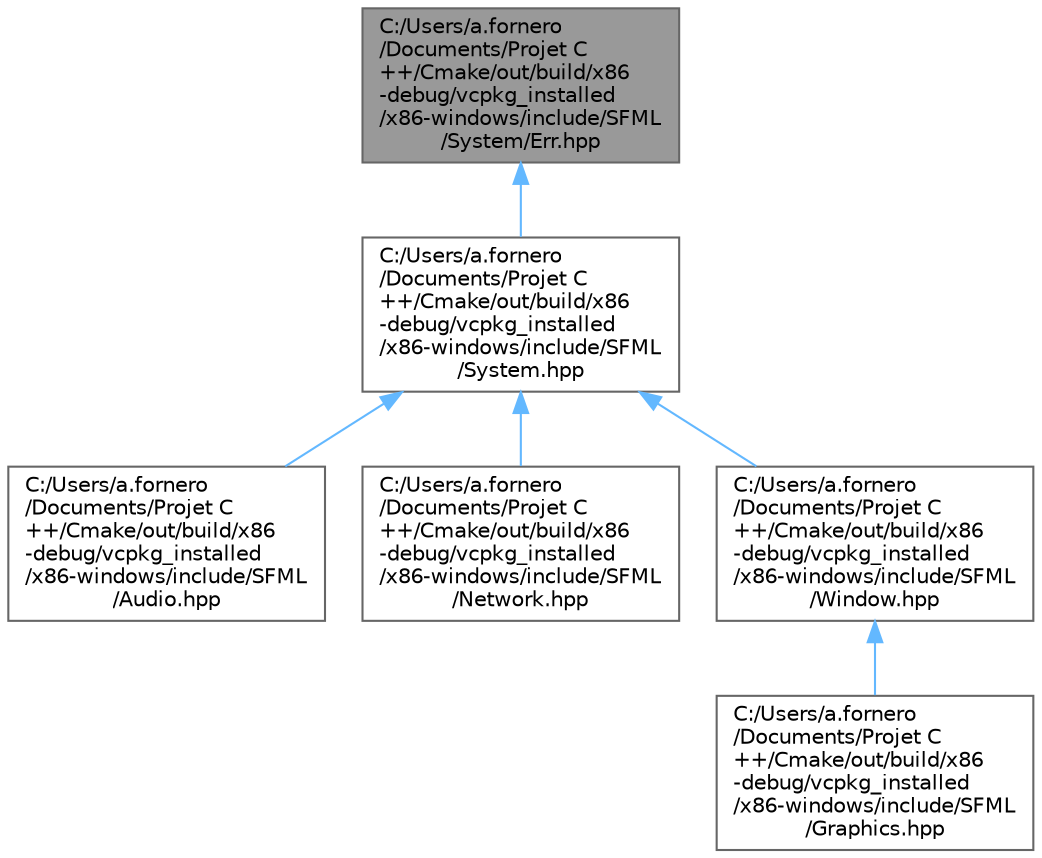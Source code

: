 digraph "C:/Users/a.fornero/Documents/Projet C++/Cmake/out/build/x86-debug/vcpkg_installed/x86-windows/include/SFML/System/Err.hpp"
{
 // LATEX_PDF_SIZE
  bgcolor="transparent";
  edge [fontname=Helvetica,fontsize=10,labelfontname=Helvetica,labelfontsize=10];
  node [fontname=Helvetica,fontsize=10,shape=box,height=0.2,width=0.4];
  Node1 [id="Node000001",label="C:/Users/a.fornero\l/Documents/Projet C\l++/Cmake/out/build/x86\l-debug/vcpkg_installed\l/x86-windows/include/SFML\l/System/Err.hpp",height=0.2,width=0.4,color="gray40", fillcolor="grey60", style="filled", fontcolor="black",tooltip=" "];
  Node1 -> Node2 [id="edge1_Node000001_Node000002",dir="back",color="steelblue1",style="solid",tooltip=" "];
  Node2 [id="Node000002",label="C:/Users/a.fornero\l/Documents/Projet C\l++/Cmake/out/build/x86\l-debug/vcpkg_installed\l/x86-windows/include/SFML\l/System.hpp",height=0.2,width=0.4,color="grey40", fillcolor="white", style="filled",URL="$_system_8hpp.html",tooltip=" "];
  Node2 -> Node3 [id="edge2_Node000002_Node000003",dir="back",color="steelblue1",style="solid",tooltip=" "];
  Node3 [id="Node000003",label="C:/Users/a.fornero\l/Documents/Projet C\l++/Cmake/out/build/x86\l-debug/vcpkg_installed\l/x86-windows/include/SFML\l/Audio.hpp",height=0.2,width=0.4,color="grey40", fillcolor="white", style="filled",URL="$_audio_8hpp.html",tooltip=" "];
  Node2 -> Node4 [id="edge3_Node000002_Node000004",dir="back",color="steelblue1",style="solid",tooltip=" "];
  Node4 [id="Node000004",label="C:/Users/a.fornero\l/Documents/Projet C\l++/Cmake/out/build/x86\l-debug/vcpkg_installed\l/x86-windows/include/SFML\l/Network.hpp",height=0.2,width=0.4,color="grey40", fillcolor="white", style="filled",URL="$_network_8hpp.html",tooltip=" "];
  Node2 -> Node5 [id="edge4_Node000002_Node000005",dir="back",color="steelblue1",style="solid",tooltip=" "];
  Node5 [id="Node000005",label="C:/Users/a.fornero\l/Documents/Projet C\l++/Cmake/out/build/x86\l-debug/vcpkg_installed\l/x86-windows/include/SFML\l/Window.hpp",height=0.2,width=0.4,color="grey40", fillcolor="white", style="filled",URL="$_window_8hpp.html",tooltip=" "];
  Node5 -> Node6 [id="edge5_Node000005_Node000006",dir="back",color="steelblue1",style="solid",tooltip=" "];
  Node6 [id="Node000006",label="C:/Users/a.fornero\l/Documents/Projet C\l++/Cmake/out/build/x86\l-debug/vcpkg_installed\l/x86-windows/include/SFML\l/Graphics.hpp",height=0.2,width=0.4,color="grey40", fillcolor="white", style="filled",URL="$_graphics_8hpp.html",tooltip=" "];
}
